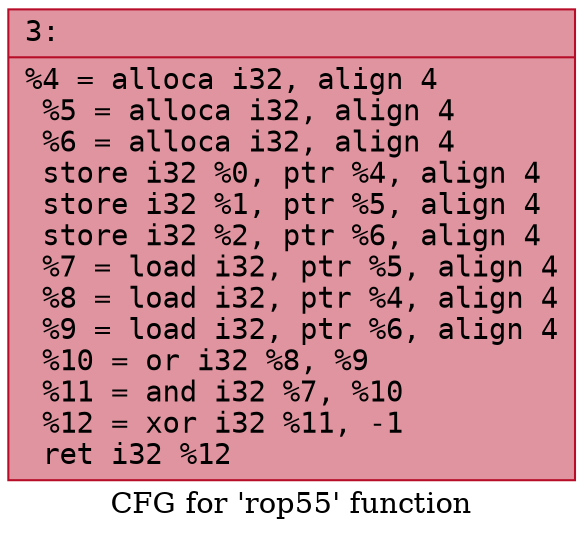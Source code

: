 digraph "CFG for 'rop55' function" {
	label="CFG for 'rop55' function";

	Node0x6000015c6fd0 [shape=record,color="#b70d28ff", style=filled, fillcolor="#b70d2870" fontname="Courier",label="{3:\l|  %4 = alloca i32, align 4\l  %5 = alloca i32, align 4\l  %6 = alloca i32, align 4\l  store i32 %0, ptr %4, align 4\l  store i32 %1, ptr %5, align 4\l  store i32 %2, ptr %6, align 4\l  %7 = load i32, ptr %5, align 4\l  %8 = load i32, ptr %4, align 4\l  %9 = load i32, ptr %6, align 4\l  %10 = or i32 %8, %9\l  %11 = and i32 %7, %10\l  %12 = xor i32 %11, -1\l  ret i32 %12\l}"];
}
